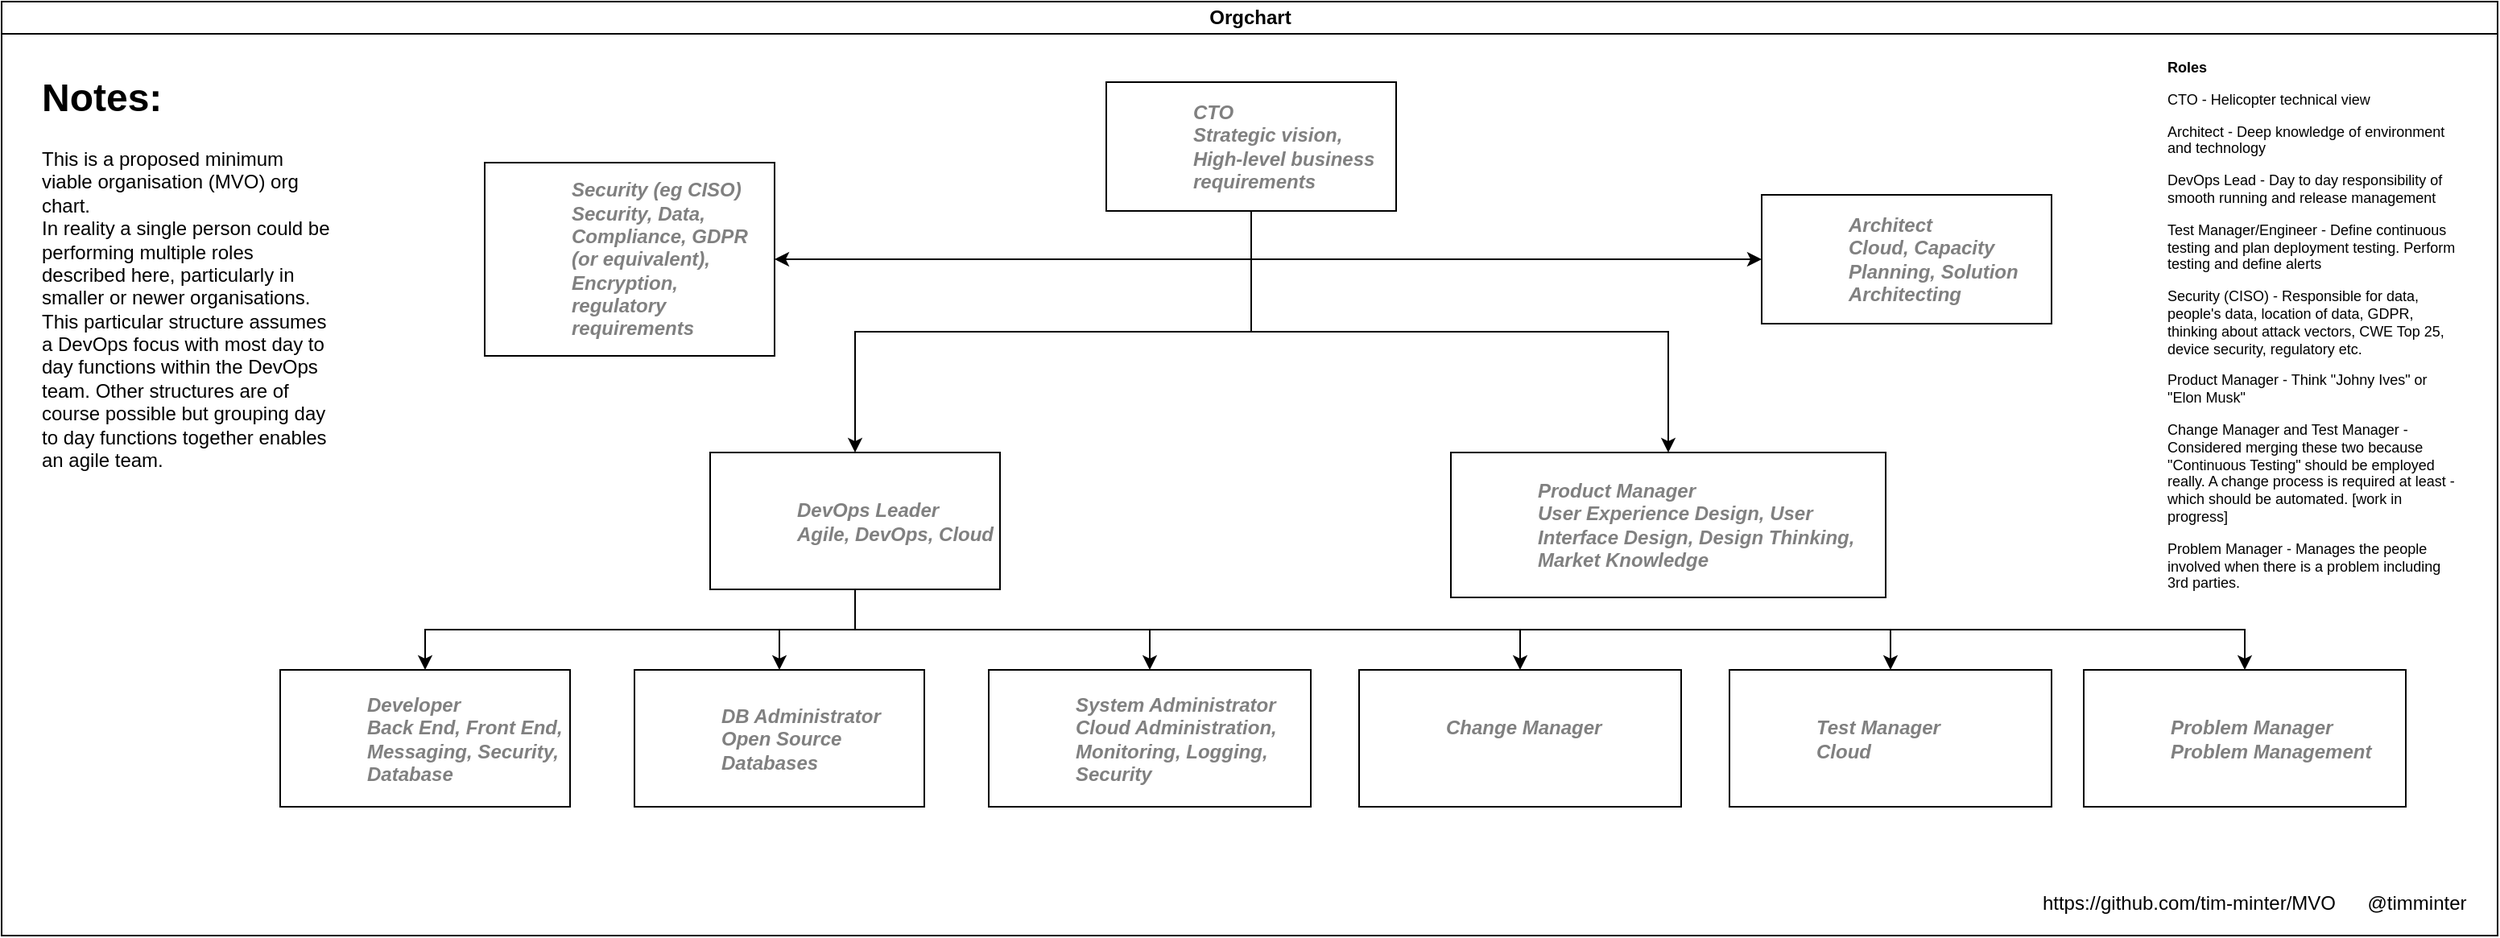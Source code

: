 <mxfile version="14.6.13" type="device"><diagram id="prtHgNgQTEPvFCAcTncT" name="Page-1"><mxGraphModel dx="1933" dy="773" grid="1" gridSize="10" guides="1" tooltips="1" connect="1" arrows="1" fold="1" page="1" pageScale="1" pageWidth="827" pageHeight="1169" math="0" shadow="0"><root><mxCell id="0"/><mxCell id="1" parent="0"/><object label="Orgchart" id="dNxyNK7c78bLwvsdeMH5-11"><mxCell style="swimlane;html=1;startSize=20;horizontal=1;containerType=tree;glass=0;" parent="1" vertex="1"><mxGeometry x="-580" y="90" width="1550" height="580" as="geometry"/></mxCell></object><mxCell id="3JLfMsv4iD11TpVlo-Bk-15" style="edgeStyle=orthogonalEdgeStyle;rounded=0;orthogonalLoop=1;jettySize=auto;html=1;exitX=0.5;exitY=1;exitDx=0;exitDy=0;entryX=0;entryY=0.5;entryDx=0;entryDy=0;" parent="dNxyNK7c78bLwvsdeMH5-11" source="dNxyNK7c78bLwvsdeMH5-12" target="3JLfMsv4iD11TpVlo-Bk-14" edge="1"><mxGeometry relative="1" as="geometry"/></mxCell><mxCell id="3JLfMsv4iD11TpVlo-Bk-44" style="edgeStyle=orthogonalEdgeStyle;rounded=0;orthogonalLoop=1;jettySize=auto;html=1;exitX=0.5;exitY=1;exitDx=0;exitDy=0;entryX=0.5;entryY=0;entryDx=0;entryDy=0;" parent="dNxyNK7c78bLwvsdeMH5-11" source="dNxyNK7c78bLwvsdeMH5-12" target="3JLfMsv4iD11TpVlo-Bk-43" edge="1"><mxGeometry relative="1" as="geometry"/></mxCell><mxCell id="3JLfMsv4iD11TpVlo-Bk-46" style="edgeStyle=orthogonalEdgeStyle;rounded=0;orthogonalLoop=1;jettySize=auto;html=1;exitX=0.5;exitY=1;exitDx=0;exitDy=0;entryX=1;entryY=0.5;entryDx=0;entryDy=0;" parent="dNxyNK7c78bLwvsdeMH5-11" source="dNxyNK7c78bLwvsdeMH5-12" target="3JLfMsv4iD11TpVlo-Bk-45" edge="1"><mxGeometry relative="1" as="geometry"/></mxCell><UserObject label="&lt;i style=&quot;color: gray&quot;&gt;%position%&lt;br&gt;%Skills%&lt;/i&gt;" position="CTO" placeholders="1" Skills=" Strategic vision, High-level business requirements" id="dNxyNK7c78bLwvsdeMH5-12"><mxCell style="label;image=https://cdn3.iconfinder.com/data/icons/user-avatars-1/512/users-3-128.png;whiteSpace=wrap;html=1;rounded=0;glass=0;treeMoving=1;treeFolding=1;" parent="dNxyNK7c78bLwvsdeMH5-11" vertex="1"><mxGeometry x="686" y="50" width="180" height="80" as="geometry"/></mxCell></UserObject><mxCell id="3JLfMsv4iD11TpVlo-Bk-2" style="edgeStyle=orthogonalEdgeStyle;rounded=0;orthogonalLoop=1;jettySize=auto;html=1;exitX=0.5;exitY=1;exitDx=0;exitDy=0;entryX=0.5;entryY=0;entryDx=0;entryDy=0;" parent="dNxyNK7c78bLwvsdeMH5-11" source="dNxyNK7c78bLwvsdeMH5-12" target="3JLfMsv4iD11TpVlo-Bk-1" edge="1"><mxGeometry relative="1" as="geometry"/></mxCell><mxCell id="3JLfMsv4iD11TpVlo-Bk-21" style="edgeStyle=orthogonalEdgeStyle;rounded=0;orthogonalLoop=1;jettySize=auto;html=1;exitX=0.5;exitY=1;exitDx=0;exitDy=0;" parent="dNxyNK7c78bLwvsdeMH5-11" source="3JLfMsv4iD11TpVlo-Bk-1" target="3JLfMsv4iD11TpVlo-Bk-16" edge="1"><mxGeometry relative="1" as="geometry"/></mxCell><mxCell id="3JLfMsv4iD11TpVlo-Bk-22" style="edgeStyle=orthogonalEdgeStyle;rounded=0;orthogonalLoop=1;jettySize=auto;html=1;exitX=0.5;exitY=1;exitDx=0;exitDy=0;" parent="dNxyNK7c78bLwvsdeMH5-11" source="3JLfMsv4iD11TpVlo-Bk-1" target="3JLfMsv4iD11TpVlo-Bk-17" edge="1"><mxGeometry relative="1" as="geometry"/></mxCell><mxCell id="3JLfMsv4iD11TpVlo-Bk-23" style="edgeStyle=orthogonalEdgeStyle;rounded=0;orthogonalLoop=1;jettySize=auto;html=1;exitX=0.5;exitY=1;exitDx=0;exitDy=0;" parent="dNxyNK7c78bLwvsdeMH5-11" source="3JLfMsv4iD11TpVlo-Bk-1" target="3JLfMsv4iD11TpVlo-Bk-18" edge="1"><mxGeometry relative="1" as="geometry"/></mxCell><mxCell id="3JLfMsv4iD11TpVlo-Bk-40" style="edgeStyle=orthogonalEdgeStyle;rounded=0;orthogonalLoop=1;jettySize=auto;html=1;exitX=0.5;exitY=1;exitDx=0;exitDy=0;" parent="dNxyNK7c78bLwvsdeMH5-11" source="3JLfMsv4iD11TpVlo-Bk-1" target="3JLfMsv4iD11TpVlo-Bk-38" edge="1"><mxGeometry relative="1" as="geometry"/></mxCell><mxCell id="3JLfMsv4iD11TpVlo-Bk-42" style="edgeStyle=orthogonalEdgeStyle;rounded=0;orthogonalLoop=1;jettySize=auto;html=1;exitX=0.5;exitY=1;exitDx=0;exitDy=0;entryX=0.5;entryY=0;entryDx=0;entryDy=0;" parent="dNxyNK7c78bLwvsdeMH5-11" source="3JLfMsv4iD11TpVlo-Bk-1" target="3JLfMsv4iD11TpVlo-Bk-41" edge="1"><mxGeometry relative="1" as="geometry"/></mxCell><UserObject label="&lt;i style=&quot;color: gray&quot;&gt;%position%&lt;br&gt;%Skills%&lt;br&gt;&lt;/i&gt;" position="DevOps Leader" placeholders="1" Skills="Agile, DevOps, Cloud" id="3JLfMsv4iD11TpVlo-Bk-1"><mxCell style="label;image=https://cdn3.iconfinder.com/data/icons/user-avatars-1/512/users-10-3-128.png;whiteSpace=wrap;html=1;rounded=0;glass=0;treeFolding=1;treeMoving=1;" parent="dNxyNK7c78bLwvsdeMH5-11" vertex="1"><mxGeometry x="440" y="280" width="180" height="85" as="geometry"/></mxCell></UserObject><UserObject label="&lt;i style=&quot;color: gray&quot;&gt;%position%&lt;br&gt;%Skills%&lt;br&gt;&lt;/i&gt;" position="Architect" placeholders="1" Skills="Cloud, Capacity Planning, Solution Architecting" id="3JLfMsv4iD11TpVlo-Bk-14"><mxCell style="label;image=https://cdn3.iconfinder.com/data/icons/user-avatars-1/512/users-3-128.png;whiteSpace=wrap;html=1;rounded=0;glass=0;treeMoving=1;treeFolding=1;" parent="dNxyNK7c78bLwvsdeMH5-11" vertex="1"><mxGeometry x="1093" y="120" width="180" height="80" as="geometry"/></mxCell></UserObject><UserObject label="&lt;i style=&quot;color: gray&quot;&gt;%position%&lt;br&gt;%Skills%&lt;br&gt;&lt;/i&gt;" position="Developer" placeholders="1" Skills="Back End, Front End, Messaging, Security, Database" id="3JLfMsv4iD11TpVlo-Bk-16"><mxCell style="label;image=https://cdn3.iconfinder.com/data/icons/user-avatars-1/512/users-3-128.png;whiteSpace=wrap;html=1;rounded=0;glass=0;treeFolding=1;treeMoving=1;" parent="dNxyNK7c78bLwvsdeMH5-11" vertex="1"><mxGeometry x="173" y="415" width="180" height="85" as="geometry"/></mxCell></UserObject><UserObject label="&lt;i style=&quot;color: gray&quot;&gt;%position%&lt;br&gt;%Skills%&lt;br&gt;&lt;/i&gt;" position="DB Administrator" placeholders="1" Skills="Open Source Databases" id="3JLfMsv4iD11TpVlo-Bk-17"><mxCell style="label;image=https://cdn3.iconfinder.com/data/icons/user-avatars-1/512/users-10-3-128.png;whiteSpace=wrap;html=1;rounded=0;glass=0;treeFolding=1;treeMoving=1;" parent="dNxyNK7c78bLwvsdeMH5-11" vertex="1"><mxGeometry x="393" y="415" width="180" height="85" as="geometry"/></mxCell></UserObject><UserObject label="&lt;i style=&quot;color: gray&quot;&gt;%position%&lt;br&gt;%Skills%&lt;br&gt;&lt;/i&gt;" position="System Administrator" placeholders="1" Skills="Cloud Administration, Monitoring, Logging, Security" id="3JLfMsv4iD11TpVlo-Bk-18"><mxCell style="label;image=https://cdn3.iconfinder.com/data/icons/user-avatars-1/512/users-3-128.png;whiteSpace=wrap;html=1;rounded=0;glass=0;treeFolding=1;treeMoving=1;" parent="dNxyNK7c78bLwvsdeMH5-11" vertex="1"><mxGeometry x="613" y="415" width="200" height="85" as="geometry"/></mxCell></UserObject><UserObject label="&lt;i style=&quot;color: gray&quot;&gt;%position%&lt;br&gt;%Skills%&lt;br&gt;&lt;/i&gt;" position="Change Manager" placeholders="1" Skills="" id="3JLfMsv4iD11TpVlo-Bk-24"><mxCell style="label;image=https://cdn3.iconfinder.com/data/icons/user-avatars-1/512/users-10-3-128.png;whiteSpace=wrap;html=1;rounded=0;glass=0;treeFolding=1;treeMoving=1;" parent="dNxyNK7c78bLwvsdeMH5-11" vertex="1"><mxGeometry x="843" y="415" width="200" height="85" as="geometry"/></mxCell></UserObject><UserObject label="&lt;i style=&quot;color: gray&quot;&gt;%position%&lt;br&gt;%Skills%&lt;br&gt;&lt;/i&gt;" position="Test Manager" placeholders="1" Skills="Cloud" id="3JLfMsv4iD11TpVlo-Bk-38"><mxCell style="label;image=https://cdn3.iconfinder.com/data/icons/user-avatars-1/512/users-3-128.png;whiteSpace=wrap;html=1;rounded=0;glass=0;treeFolding=1;treeMoving=1;" parent="dNxyNK7c78bLwvsdeMH5-11" vertex="1"><mxGeometry x="1073" y="415" width="200" height="85" as="geometry"/></mxCell></UserObject><mxCell id="3JLfMsv4iD11TpVlo-Bk-39" style="edgeStyle=orthogonalEdgeStyle;rounded=0;orthogonalLoop=1;jettySize=auto;html=1;exitX=0.5;exitY=1;exitDx=0;exitDy=0;" parent="dNxyNK7c78bLwvsdeMH5-11" source="3JLfMsv4iD11TpVlo-Bk-1" target="3JLfMsv4iD11TpVlo-Bk-24" edge="1"><mxGeometry relative="1" as="geometry"><mxPoint x="883" y="395" as="targetPoint"/></mxGeometry></mxCell><UserObject label="&lt;i style=&quot;color: gray&quot;&gt;%position%&lt;br&gt;%Skills%&lt;br&gt;&lt;/i&gt;" position="Problem Manager" placeholders="1" Skills="Problem Management" id="3JLfMsv4iD11TpVlo-Bk-41"><mxCell style="label;image=https://cdn3.iconfinder.com/data/icons/user-avatars-1/512/users-10-3-128.png;whiteSpace=wrap;html=1;rounded=0;glass=0;treeFolding=1;treeMoving=1;" parent="dNxyNK7c78bLwvsdeMH5-11" vertex="1"><mxGeometry x="1293" y="415" width="200" height="85" as="geometry"/></mxCell></UserObject><UserObject label="&lt;i style=&quot;color: gray&quot;&gt;%position%&lt;br&gt;%Skills%&lt;br&gt;&lt;/i&gt;" position="Product Manager" placeholders="1" Skills="User Experience Design, User Interface Design, Design Thinking, Market Knowledge" id="3JLfMsv4iD11TpVlo-Bk-43"><mxCell style="label;image=https://cdn3.iconfinder.com/data/icons/user-avatars-1/512/users-3-128.png;whiteSpace=wrap;html=1;rounded=0;glass=0;treeMoving=1;treeFolding=1;" parent="dNxyNK7c78bLwvsdeMH5-11" vertex="1"><mxGeometry x="900" y="280" width="270" height="90" as="geometry"/></mxCell></UserObject><UserObject label="&lt;i style=&quot;color: gray&quot;&gt;%position%&lt;br&gt;%Skills%&lt;br&gt;&lt;/i&gt;" position="Security (eg CISO)" placeholders="1" Skills="Security, Data, Compliance, GDPR (or equivalent), Encryption, regulatory requirements" id="3JLfMsv4iD11TpVlo-Bk-45"><mxCell style="label;image=https://cdn3.iconfinder.com/data/icons/user-avatars-1/512/users-3-128.png;whiteSpace=wrap;html=1;rounded=0;glass=0;treeMoving=1;treeFolding=1;" parent="dNxyNK7c78bLwvsdeMH5-11" vertex="1"><mxGeometry x="300" y="100" width="180" height="120" as="geometry"/></mxCell></UserObject><mxCell id="3JLfMsv4iD11TpVlo-Bk-47" value="&lt;h1&gt;Notes:&lt;/h1&gt;&lt;div&gt;This is a proposed minimum viable organisation (MVO) org chart.&amp;nbsp;&lt;/div&gt;&lt;div&gt;In reality a single person could be performing multiple roles described here, particularly in smaller or newer organisations.&lt;/div&gt;&lt;div&gt;This particular structure assumes a DevOps focus with most day to day functions within the DevOps team. Other structures are of course possible but grouping day to day functions together enables an agile team.&amp;nbsp;&lt;/div&gt;" style="text;html=1;strokeColor=none;fillColor=none;spacing=5;spacingTop=-20;whiteSpace=wrap;overflow=hidden;rounded=0;" parent="dNxyNK7c78bLwvsdeMH5-11" vertex="1"><mxGeometry x="20" y="40" width="190" height="270" as="geometry"/></mxCell><mxCell id="3JLfMsv4iD11TpVlo-Bk-3" value="&lt;h1 style=&quot;font-size: 9px&quot;&gt;&lt;font style=&quot;font-size: 9px&quot;&gt;Roles&lt;/font&gt;&lt;/h1&gt;&lt;p style=&quot;font-size: 9px&quot;&gt;&lt;font style=&quot;font-size: 9px&quot;&gt;CTO - Helicopter technical view&lt;/font&gt;&lt;/p&gt;&lt;p style=&quot;font-size: 9px&quot;&gt;&lt;font style=&quot;font-size: 9px&quot;&gt;Architect - Deep knowledge of environment and technology&lt;/font&gt;&lt;/p&gt;&lt;p style=&quot;font-size: 9px&quot;&gt;&lt;font style=&quot;font-size: 9px&quot;&gt;DevOps Lead - Day to day responsibility of smooth running and release management&lt;/font&gt;&lt;/p&gt;&lt;p style=&quot;font-size: 9px&quot;&gt;&lt;font style=&quot;font-size: 9px&quot;&gt;Test Manager/Engineer - Define continuous testing and plan deployment testing. Perform testing and define alerts&lt;/font&gt;&lt;/p&gt;&lt;p style=&quot;font-size: 9px&quot;&gt;&lt;font style=&quot;font-size: 9px&quot;&gt;Security (CISO) - Responsible for data, people's data, location of data, GDPR, thinking about attack vectors, CWE Top 25, device security, regulatory etc.&lt;/font&gt;&lt;/p&gt;&lt;p style=&quot;font-size: 9px&quot;&gt;&lt;font style=&quot;font-size: 9px&quot;&gt;Product Manager - Think &quot;Johny Ives&quot; or &quot;Elon Musk&quot;&lt;/font&gt;&lt;/p&gt;&lt;p style=&quot;font-size: 9px&quot;&gt;&lt;font style=&quot;font-size: 9px&quot;&gt;Change Manager and Test Manager - Considered merging these two because &quot;Continuous Testing&quot; should be employed really. A change process is required at least - which should be automated. [work in progress]&lt;/font&gt;&lt;/p&gt;&lt;p style=&quot;font-size: 9px&quot;&gt;&lt;font style=&quot;font-size: 9px&quot;&gt;&lt;span&gt;Problem Manager - Manages the people involved when there is a problem including 3rd parties.&amp;nbsp; &amp;nbsp;&lt;/span&gt;&lt;br&gt;&lt;/font&gt;&lt;/p&gt;&lt;p style=&quot;font-size: 9px&quot;&gt;&lt;font style=&quot;font-size: 9px&quot;&gt;&amp;nbsp;&lt;/font&gt;&lt;/p&gt;" style="text;html=1;strokeColor=none;fillColor=none;spacing=5;spacingTop=-20;whiteSpace=wrap;overflow=hidden;rounded=0;" parent="dNxyNK7c78bLwvsdeMH5-11" vertex="1"><mxGeometry x="1340" y="40" width="190" height="340" as="geometry"/></mxCell><mxCell id="3R7zKzdbDK1aMqlZY8Ui-4" value="@timminter" style="text;html=1;strokeColor=none;fillColor=none;align=center;verticalAlign=middle;whiteSpace=wrap;rounded=0;" vertex="1" parent="dNxyNK7c78bLwvsdeMH5-11"><mxGeometry x="1480" y="550" width="40" height="20" as="geometry"/></mxCell><UserObject label="https://github.com/tim-minter/MVO" link="https://github.com/tim-minter/MVO" id="3R7zKzdbDK1aMqlZY8Ui-5"><mxCell style="text;html=1;strokeColor=none;fillColor=none;align=center;verticalAlign=middle;whiteSpace=wrap;rounded=0;" vertex="1" parent="dNxyNK7c78bLwvsdeMH5-11"><mxGeometry x="1210" y="550" width="297" height="20" as="geometry"/></mxCell></UserObject></root></mxGraphModel></diagram></mxfile>